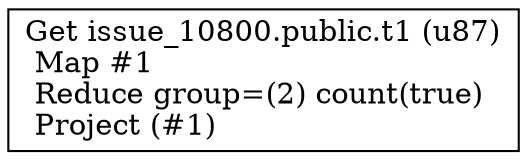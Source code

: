 digraph G {
    node0 [shape = record, label=" Get issue_10800.public.t1 (u87)\l Map #1\l Reduce group=(2) count(true)\l Project (#1)\l"]
}
